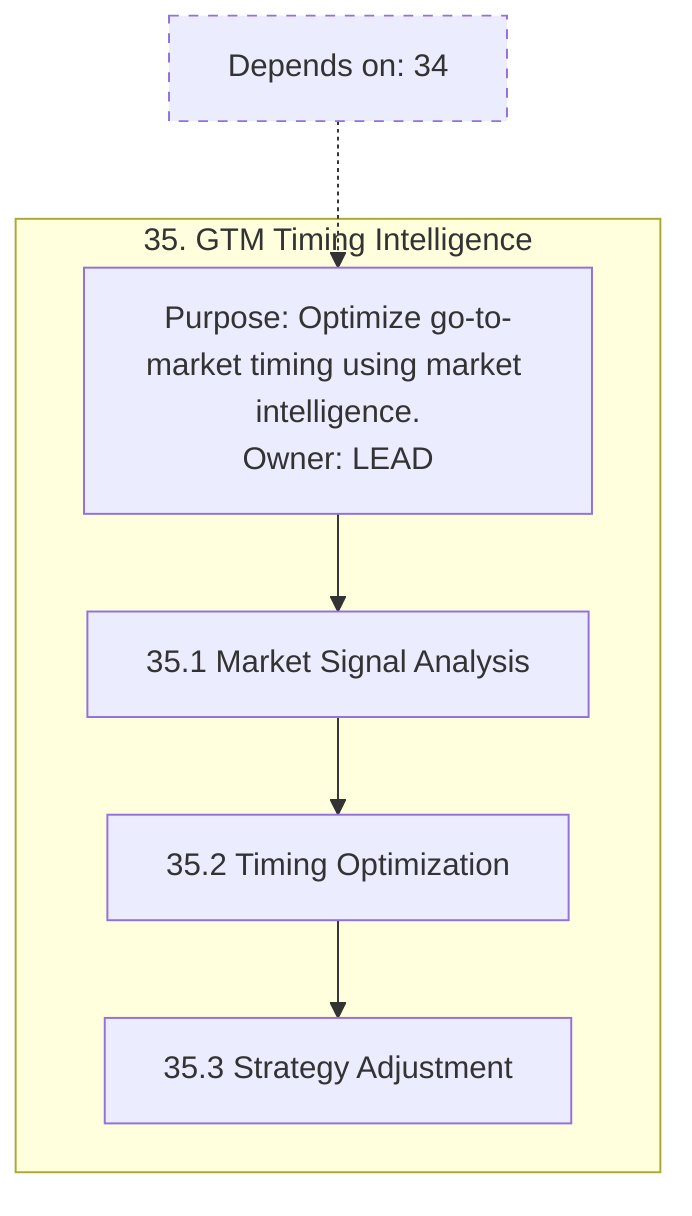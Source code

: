 flowchart TB
%% Stage 35 Detail
subgraph S35["35. GTM Timing Intelligence"]
  S35_root["Purpose: Optimize go-to-market timing using market intelligence.
Owner: LEAD"]
  S35_A["35.1 Market Signal Analysis"]
  S35_B["35.2 Timing Optimization"]
  S35_C["35.3 Strategy Adjustment"]
  S35_root --> S35_A --> S35_B --> S35_C
end
classDef dep stroke-dasharray: 5 5;
D35["Depends on: 34"]:::dep -.-> S35_root